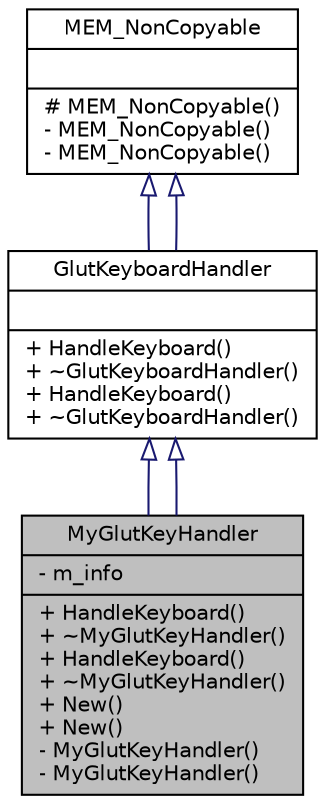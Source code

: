 digraph G
{
  edge [fontname="Helvetica",fontsize="10",labelfontname="Helvetica",labelfontsize="10"];
  node [fontname="Helvetica",fontsize="10",shape=record];
  Node1 [label="{MyGlutKeyHandler\n|- m_info\l|+ HandleKeyboard()\l+ ~MyGlutKeyHandler()\l+ HandleKeyboard()\l+ ~MyGlutKeyHandler()\l+ New()\l+ New()\l- MyGlutKeyHandler()\l- MyGlutKeyHandler()\l}",height=0.2,width=0.4,color="black", fillcolor="grey75", style="filled" fontcolor="black"];
  Node2 -> Node1 [dir=back,color="midnightblue",fontsize="10",style="solid",arrowtail="empty",fontname="Helvetica"];
  Node2 [label="{GlutKeyboardHandler\n||+ HandleKeyboard()\l+ ~GlutKeyboardHandler()\l+ HandleKeyboard()\l+ ~GlutKeyboardHandler()\l}",height=0.2,width=0.4,color="black", fillcolor="white", style="filled",URL="$da/d34/classGlutKeyboardHandler.html"];
  Node3 -> Node2 [dir=back,color="midnightblue",fontsize="10",style="solid",arrowtail="empty",fontname="Helvetica"];
  Node3 [label="{MEM_NonCopyable\n||# MEM_NonCopyable()\l- MEM_NonCopyable()\l- MEM_NonCopyable()\l}",height=0.2,width=0.4,color="black", fillcolor="white", style="filled",URL="$d0/d40/classMEM__NonCopyable.html"];
  Node3 -> Node2 [dir=back,color="midnightblue",fontsize="10",style="solid",arrowtail="empty",fontname="Helvetica"];
  Node2 -> Node1 [dir=back,color="midnightblue",fontsize="10",style="solid",arrowtail="empty",fontname="Helvetica"];
}
